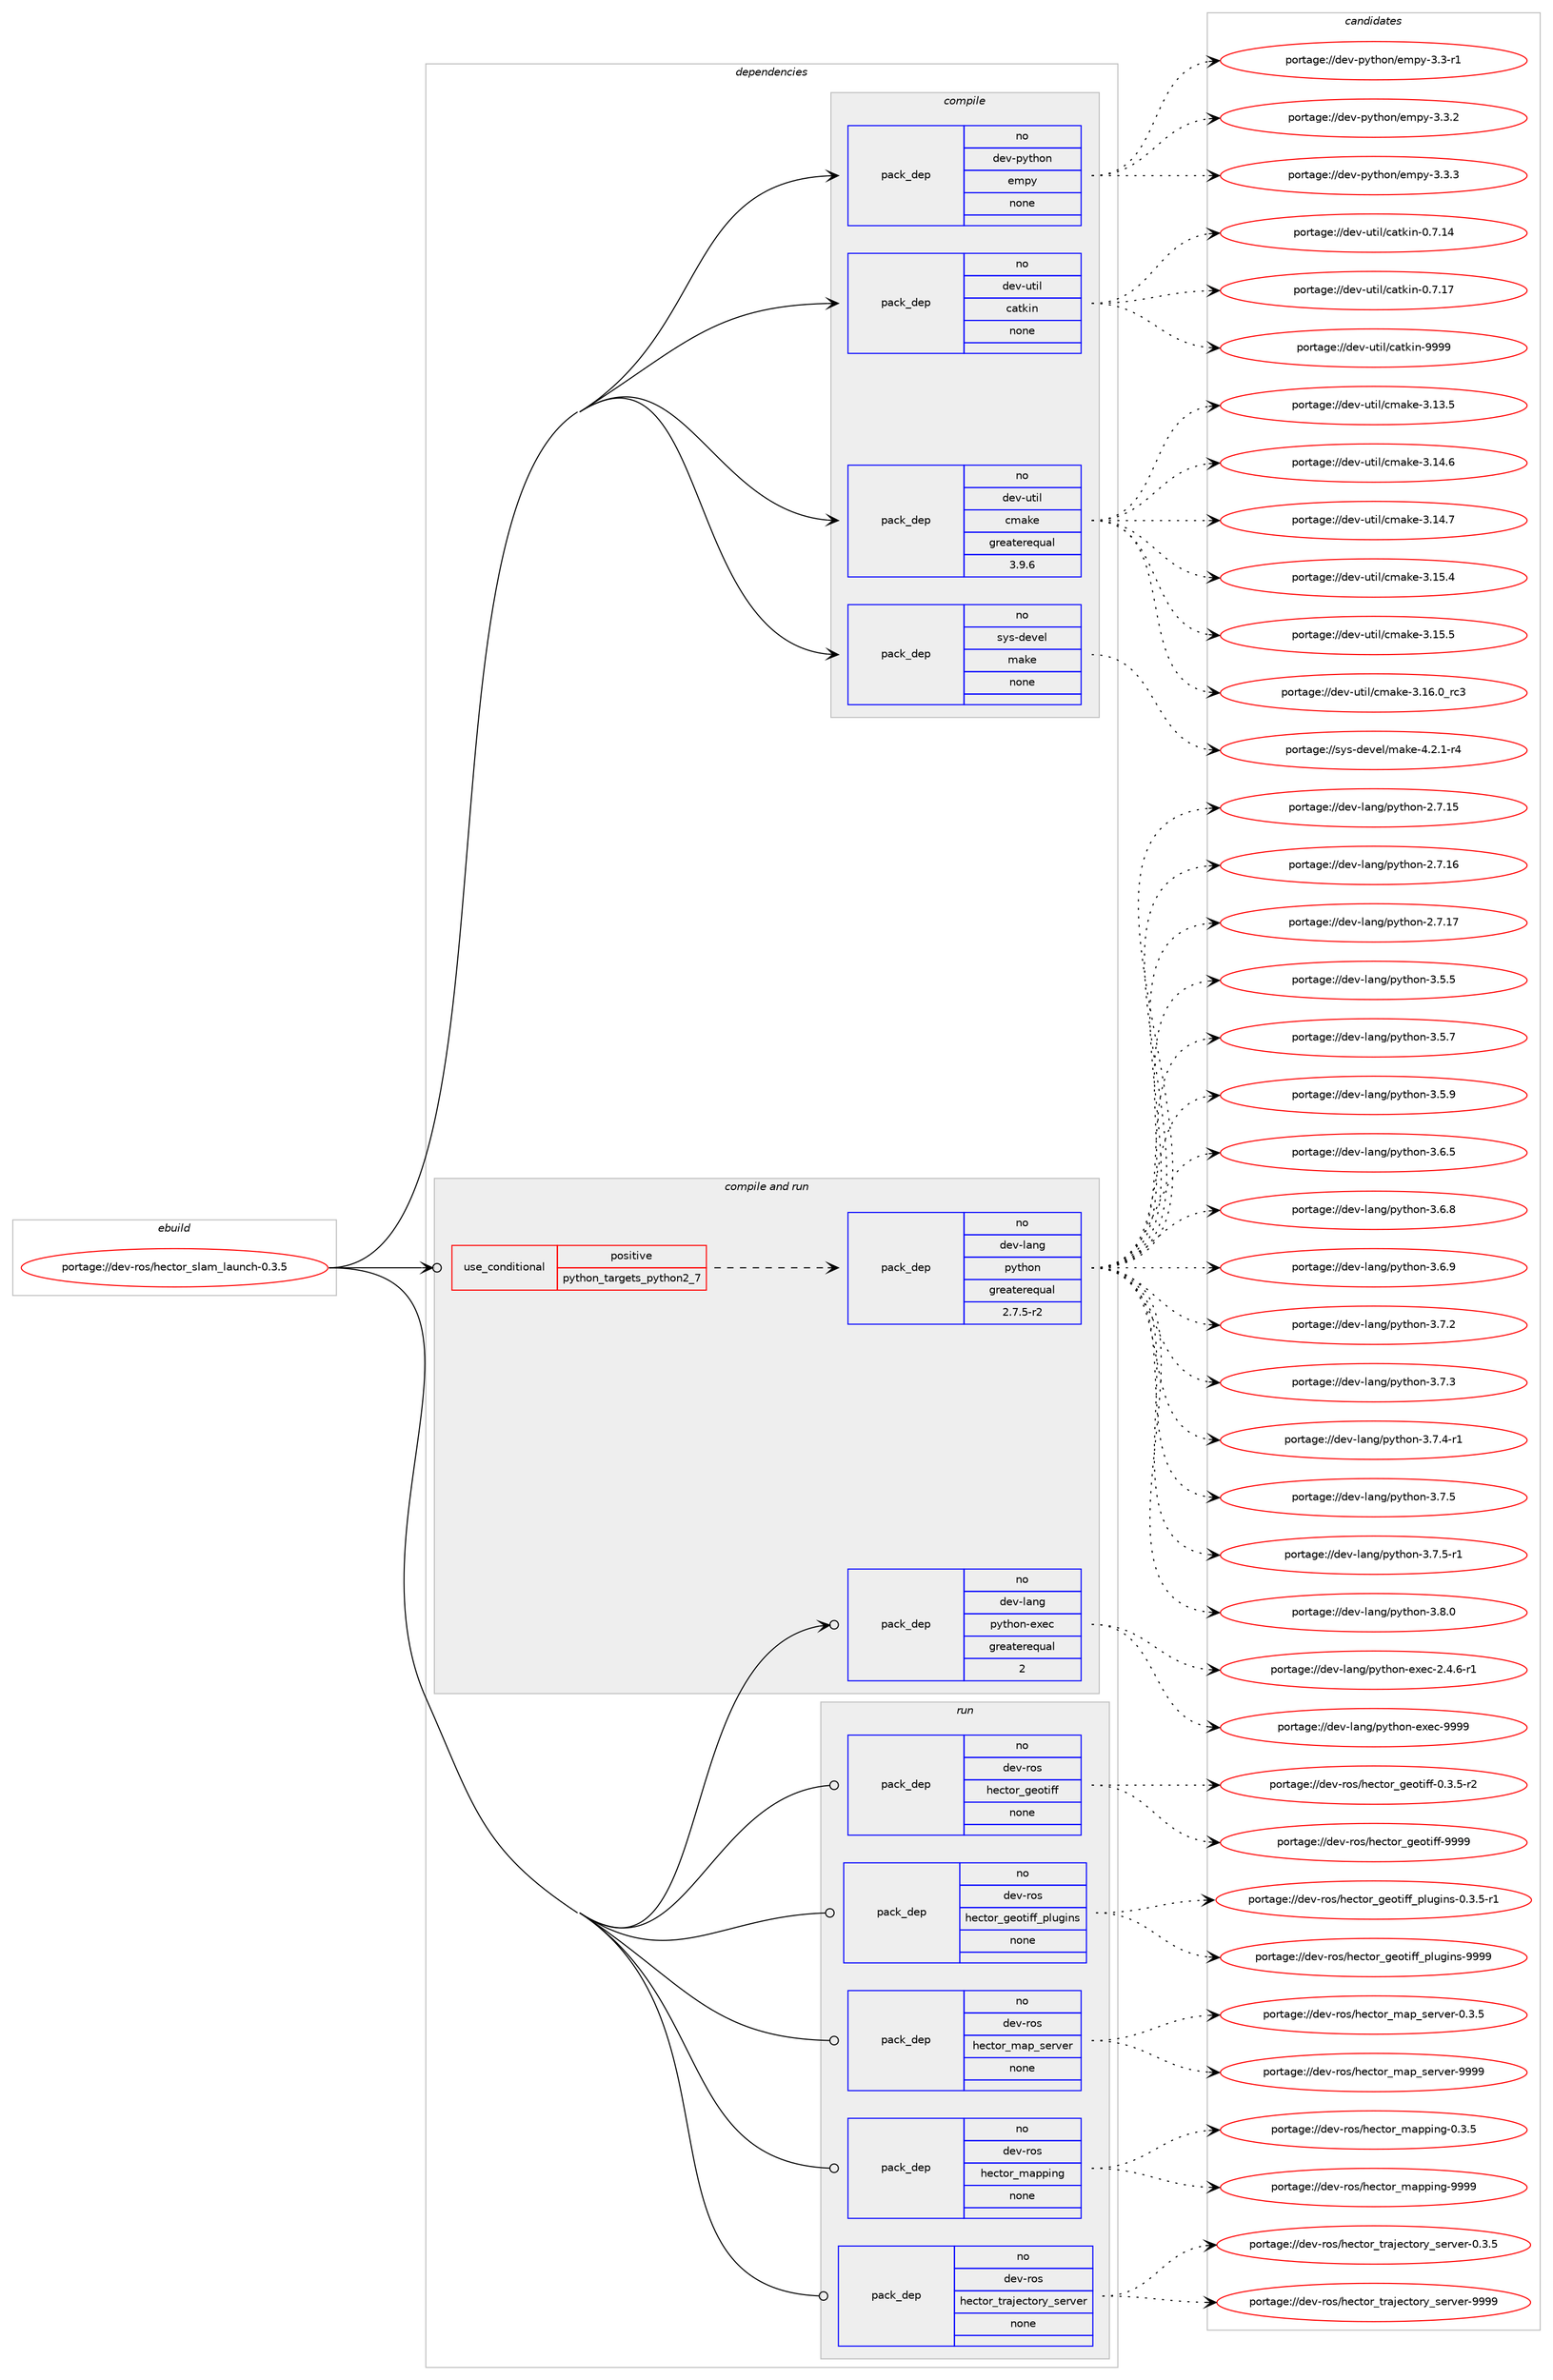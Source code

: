 digraph prolog {

# *************
# Graph options
# *************

newrank=true;
concentrate=true;
compound=true;
graph [rankdir=LR,fontname=Helvetica,fontsize=10,ranksep=1.5];#, ranksep=2.5, nodesep=0.2];
edge  [arrowhead=vee];
node  [fontname=Helvetica,fontsize=10];

# **********
# The ebuild
# **********

subgraph cluster_leftcol {
color=gray;
rank=same;
label=<<i>ebuild</i>>;
id [label="portage://dev-ros/hector_slam_launch-0.3.5", color=red, width=4, href="../dev-ros/hector_slam_launch-0.3.5.svg"];
}

# ****************
# The dependencies
# ****************

subgraph cluster_midcol {
color=gray;
label=<<i>dependencies</i>>;
subgraph cluster_compile {
fillcolor="#eeeeee";
style=filled;
label=<<i>compile</i>>;
subgraph pack142728 {
dependency188966 [label=<<TABLE BORDER="0" CELLBORDER="1" CELLSPACING="0" CELLPADDING="4" WIDTH="220"><TR><TD ROWSPAN="6" CELLPADDING="30">pack_dep</TD></TR><TR><TD WIDTH="110">no</TD></TR><TR><TD>dev-python</TD></TR><TR><TD>empy</TD></TR><TR><TD>none</TD></TR><TR><TD></TD></TR></TABLE>>, shape=none, color=blue];
}
id:e -> dependency188966:w [weight=20,style="solid",arrowhead="vee"];
subgraph pack142729 {
dependency188967 [label=<<TABLE BORDER="0" CELLBORDER="1" CELLSPACING="0" CELLPADDING="4" WIDTH="220"><TR><TD ROWSPAN="6" CELLPADDING="30">pack_dep</TD></TR><TR><TD WIDTH="110">no</TD></TR><TR><TD>dev-util</TD></TR><TR><TD>catkin</TD></TR><TR><TD>none</TD></TR><TR><TD></TD></TR></TABLE>>, shape=none, color=blue];
}
id:e -> dependency188967:w [weight=20,style="solid",arrowhead="vee"];
subgraph pack142730 {
dependency188968 [label=<<TABLE BORDER="0" CELLBORDER="1" CELLSPACING="0" CELLPADDING="4" WIDTH="220"><TR><TD ROWSPAN="6" CELLPADDING="30">pack_dep</TD></TR><TR><TD WIDTH="110">no</TD></TR><TR><TD>dev-util</TD></TR><TR><TD>cmake</TD></TR><TR><TD>greaterequal</TD></TR><TR><TD>3.9.6</TD></TR></TABLE>>, shape=none, color=blue];
}
id:e -> dependency188968:w [weight=20,style="solid",arrowhead="vee"];
subgraph pack142731 {
dependency188969 [label=<<TABLE BORDER="0" CELLBORDER="1" CELLSPACING="0" CELLPADDING="4" WIDTH="220"><TR><TD ROWSPAN="6" CELLPADDING="30">pack_dep</TD></TR><TR><TD WIDTH="110">no</TD></TR><TR><TD>sys-devel</TD></TR><TR><TD>make</TD></TR><TR><TD>none</TD></TR><TR><TD></TD></TR></TABLE>>, shape=none, color=blue];
}
id:e -> dependency188969:w [weight=20,style="solid",arrowhead="vee"];
}
subgraph cluster_compileandrun {
fillcolor="#eeeeee";
style=filled;
label=<<i>compile and run</i>>;
subgraph cond42812 {
dependency188970 [label=<<TABLE BORDER="0" CELLBORDER="1" CELLSPACING="0" CELLPADDING="4"><TR><TD ROWSPAN="3" CELLPADDING="10">use_conditional</TD></TR><TR><TD>positive</TD></TR><TR><TD>python_targets_python2_7</TD></TR></TABLE>>, shape=none, color=red];
subgraph pack142732 {
dependency188971 [label=<<TABLE BORDER="0" CELLBORDER="1" CELLSPACING="0" CELLPADDING="4" WIDTH="220"><TR><TD ROWSPAN="6" CELLPADDING="30">pack_dep</TD></TR><TR><TD WIDTH="110">no</TD></TR><TR><TD>dev-lang</TD></TR><TR><TD>python</TD></TR><TR><TD>greaterequal</TD></TR><TR><TD>2.7.5-r2</TD></TR></TABLE>>, shape=none, color=blue];
}
dependency188970:e -> dependency188971:w [weight=20,style="dashed",arrowhead="vee"];
}
id:e -> dependency188970:w [weight=20,style="solid",arrowhead="odotvee"];
subgraph pack142733 {
dependency188972 [label=<<TABLE BORDER="0" CELLBORDER="1" CELLSPACING="0" CELLPADDING="4" WIDTH="220"><TR><TD ROWSPAN="6" CELLPADDING="30">pack_dep</TD></TR><TR><TD WIDTH="110">no</TD></TR><TR><TD>dev-lang</TD></TR><TR><TD>python-exec</TD></TR><TR><TD>greaterequal</TD></TR><TR><TD>2</TD></TR></TABLE>>, shape=none, color=blue];
}
id:e -> dependency188972:w [weight=20,style="solid",arrowhead="odotvee"];
}
subgraph cluster_run {
fillcolor="#eeeeee";
style=filled;
label=<<i>run</i>>;
subgraph pack142734 {
dependency188973 [label=<<TABLE BORDER="0" CELLBORDER="1" CELLSPACING="0" CELLPADDING="4" WIDTH="220"><TR><TD ROWSPAN="6" CELLPADDING="30">pack_dep</TD></TR><TR><TD WIDTH="110">no</TD></TR><TR><TD>dev-ros</TD></TR><TR><TD>hector_geotiff</TD></TR><TR><TD>none</TD></TR><TR><TD></TD></TR></TABLE>>, shape=none, color=blue];
}
id:e -> dependency188973:w [weight=20,style="solid",arrowhead="odot"];
subgraph pack142735 {
dependency188974 [label=<<TABLE BORDER="0" CELLBORDER="1" CELLSPACING="0" CELLPADDING="4" WIDTH="220"><TR><TD ROWSPAN="6" CELLPADDING="30">pack_dep</TD></TR><TR><TD WIDTH="110">no</TD></TR><TR><TD>dev-ros</TD></TR><TR><TD>hector_geotiff_plugins</TD></TR><TR><TD>none</TD></TR><TR><TD></TD></TR></TABLE>>, shape=none, color=blue];
}
id:e -> dependency188974:w [weight=20,style="solid",arrowhead="odot"];
subgraph pack142736 {
dependency188975 [label=<<TABLE BORDER="0" CELLBORDER="1" CELLSPACING="0" CELLPADDING="4" WIDTH="220"><TR><TD ROWSPAN="6" CELLPADDING="30">pack_dep</TD></TR><TR><TD WIDTH="110">no</TD></TR><TR><TD>dev-ros</TD></TR><TR><TD>hector_map_server</TD></TR><TR><TD>none</TD></TR><TR><TD></TD></TR></TABLE>>, shape=none, color=blue];
}
id:e -> dependency188975:w [weight=20,style="solid",arrowhead="odot"];
subgraph pack142737 {
dependency188976 [label=<<TABLE BORDER="0" CELLBORDER="1" CELLSPACING="0" CELLPADDING="4" WIDTH="220"><TR><TD ROWSPAN="6" CELLPADDING="30">pack_dep</TD></TR><TR><TD WIDTH="110">no</TD></TR><TR><TD>dev-ros</TD></TR><TR><TD>hector_mapping</TD></TR><TR><TD>none</TD></TR><TR><TD></TD></TR></TABLE>>, shape=none, color=blue];
}
id:e -> dependency188976:w [weight=20,style="solid",arrowhead="odot"];
subgraph pack142738 {
dependency188977 [label=<<TABLE BORDER="0" CELLBORDER="1" CELLSPACING="0" CELLPADDING="4" WIDTH="220"><TR><TD ROWSPAN="6" CELLPADDING="30">pack_dep</TD></TR><TR><TD WIDTH="110">no</TD></TR><TR><TD>dev-ros</TD></TR><TR><TD>hector_trajectory_server</TD></TR><TR><TD>none</TD></TR><TR><TD></TD></TR></TABLE>>, shape=none, color=blue];
}
id:e -> dependency188977:w [weight=20,style="solid",arrowhead="odot"];
}
}

# **************
# The candidates
# **************

subgraph cluster_choices {
rank=same;
color=gray;
label=<<i>candidates</i>>;

subgraph choice142728 {
color=black;
nodesep=1;
choiceportage1001011184511212111610411111047101109112121455146514511449 [label="portage://dev-python/empy-3.3-r1", color=red, width=4,href="../dev-python/empy-3.3-r1.svg"];
choiceportage1001011184511212111610411111047101109112121455146514650 [label="portage://dev-python/empy-3.3.2", color=red, width=4,href="../dev-python/empy-3.3.2.svg"];
choiceportage1001011184511212111610411111047101109112121455146514651 [label="portage://dev-python/empy-3.3.3", color=red, width=4,href="../dev-python/empy-3.3.3.svg"];
dependency188966:e -> choiceportage1001011184511212111610411111047101109112121455146514511449:w [style=dotted,weight="100"];
dependency188966:e -> choiceportage1001011184511212111610411111047101109112121455146514650:w [style=dotted,weight="100"];
dependency188966:e -> choiceportage1001011184511212111610411111047101109112121455146514651:w [style=dotted,weight="100"];
}
subgraph choice142729 {
color=black;
nodesep=1;
choiceportage1001011184511711610510847999711610710511045484655464952 [label="portage://dev-util/catkin-0.7.14", color=red, width=4,href="../dev-util/catkin-0.7.14.svg"];
choiceportage1001011184511711610510847999711610710511045484655464955 [label="portage://dev-util/catkin-0.7.17", color=red, width=4,href="../dev-util/catkin-0.7.17.svg"];
choiceportage100101118451171161051084799971161071051104557575757 [label="portage://dev-util/catkin-9999", color=red, width=4,href="../dev-util/catkin-9999.svg"];
dependency188967:e -> choiceportage1001011184511711610510847999711610710511045484655464952:w [style=dotted,weight="100"];
dependency188967:e -> choiceportage1001011184511711610510847999711610710511045484655464955:w [style=dotted,weight="100"];
dependency188967:e -> choiceportage100101118451171161051084799971161071051104557575757:w [style=dotted,weight="100"];
}
subgraph choice142730 {
color=black;
nodesep=1;
choiceportage1001011184511711610510847991099710710145514649514653 [label="portage://dev-util/cmake-3.13.5", color=red, width=4,href="../dev-util/cmake-3.13.5.svg"];
choiceportage1001011184511711610510847991099710710145514649524654 [label="portage://dev-util/cmake-3.14.6", color=red, width=4,href="../dev-util/cmake-3.14.6.svg"];
choiceportage1001011184511711610510847991099710710145514649524655 [label="portage://dev-util/cmake-3.14.7", color=red, width=4,href="../dev-util/cmake-3.14.7.svg"];
choiceportage1001011184511711610510847991099710710145514649534652 [label="portage://dev-util/cmake-3.15.4", color=red, width=4,href="../dev-util/cmake-3.15.4.svg"];
choiceportage1001011184511711610510847991099710710145514649534653 [label="portage://dev-util/cmake-3.15.5", color=red, width=4,href="../dev-util/cmake-3.15.5.svg"];
choiceportage1001011184511711610510847991099710710145514649544648951149951 [label="portage://dev-util/cmake-3.16.0_rc3", color=red, width=4,href="../dev-util/cmake-3.16.0_rc3.svg"];
dependency188968:e -> choiceportage1001011184511711610510847991099710710145514649514653:w [style=dotted,weight="100"];
dependency188968:e -> choiceportage1001011184511711610510847991099710710145514649524654:w [style=dotted,weight="100"];
dependency188968:e -> choiceportage1001011184511711610510847991099710710145514649524655:w [style=dotted,weight="100"];
dependency188968:e -> choiceportage1001011184511711610510847991099710710145514649534652:w [style=dotted,weight="100"];
dependency188968:e -> choiceportage1001011184511711610510847991099710710145514649534653:w [style=dotted,weight="100"];
dependency188968:e -> choiceportage1001011184511711610510847991099710710145514649544648951149951:w [style=dotted,weight="100"];
}
subgraph choice142731 {
color=black;
nodesep=1;
choiceportage1151211154510010111810110847109971071014552465046494511452 [label="portage://sys-devel/make-4.2.1-r4", color=red, width=4,href="../sys-devel/make-4.2.1-r4.svg"];
dependency188969:e -> choiceportage1151211154510010111810110847109971071014552465046494511452:w [style=dotted,weight="100"];
}
subgraph choice142732 {
color=black;
nodesep=1;
choiceportage10010111845108971101034711212111610411111045504655464953 [label="portage://dev-lang/python-2.7.15", color=red, width=4,href="../dev-lang/python-2.7.15.svg"];
choiceportage10010111845108971101034711212111610411111045504655464954 [label="portage://dev-lang/python-2.7.16", color=red, width=4,href="../dev-lang/python-2.7.16.svg"];
choiceportage10010111845108971101034711212111610411111045504655464955 [label="portage://dev-lang/python-2.7.17", color=red, width=4,href="../dev-lang/python-2.7.17.svg"];
choiceportage100101118451089711010347112121116104111110455146534653 [label="portage://dev-lang/python-3.5.5", color=red, width=4,href="../dev-lang/python-3.5.5.svg"];
choiceportage100101118451089711010347112121116104111110455146534655 [label="portage://dev-lang/python-3.5.7", color=red, width=4,href="../dev-lang/python-3.5.7.svg"];
choiceportage100101118451089711010347112121116104111110455146534657 [label="portage://dev-lang/python-3.5.9", color=red, width=4,href="../dev-lang/python-3.5.9.svg"];
choiceportage100101118451089711010347112121116104111110455146544653 [label="portage://dev-lang/python-3.6.5", color=red, width=4,href="../dev-lang/python-3.6.5.svg"];
choiceportage100101118451089711010347112121116104111110455146544656 [label="portage://dev-lang/python-3.6.8", color=red, width=4,href="../dev-lang/python-3.6.8.svg"];
choiceportage100101118451089711010347112121116104111110455146544657 [label="portage://dev-lang/python-3.6.9", color=red, width=4,href="../dev-lang/python-3.6.9.svg"];
choiceportage100101118451089711010347112121116104111110455146554650 [label="portage://dev-lang/python-3.7.2", color=red, width=4,href="../dev-lang/python-3.7.2.svg"];
choiceportage100101118451089711010347112121116104111110455146554651 [label="portage://dev-lang/python-3.7.3", color=red, width=4,href="../dev-lang/python-3.7.3.svg"];
choiceportage1001011184510897110103471121211161041111104551465546524511449 [label="portage://dev-lang/python-3.7.4-r1", color=red, width=4,href="../dev-lang/python-3.7.4-r1.svg"];
choiceportage100101118451089711010347112121116104111110455146554653 [label="portage://dev-lang/python-3.7.5", color=red, width=4,href="../dev-lang/python-3.7.5.svg"];
choiceportage1001011184510897110103471121211161041111104551465546534511449 [label="portage://dev-lang/python-3.7.5-r1", color=red, width=4,href="../dev-lang/python-3.7.5-r1.svg"];
choiceportage100101118451089711010347112121116104111110455146564648 [label="portage://dev-lang/python-3.8.0", color=red, width=4,href="../dev-lang/python-3.8.0.svg"];
dependency188971:e -> choiceportage10010111845108971101034711212111610411111045504655464953:w [style=dotted,weight="100"];
dependency188971:e -> choiceportage10010111845108971101034711212111610411111045504655464954:w [style=dotted,weight="100"];
dependency188971:e -> choiceportage10010111845108971101034711212111610411111045504655464955:w [style=dotted,weight="100"];
dependency188971:e -> choiceportage100101118451089711010347112121116104111110455146534653:w [style=dotted,weight="100"];
dependency188971:e -> choiceportage100101118451089711010347112121116104111110455146534655:w [style=dotted,weight="100"];
dependency188971:e -> choiceportage100101118451089711010347112121116104111110455146534657:w [style=dotted,weight="100"];
dependency188971:e -> choiceportage100101118451089711010347112121116104111110455146544653:w [style=dotted,weight="100"];
dependency188971:e -> choiceportage100101118451089711010347112121116104111110455146544656:w [style=dotted,weight="100"];
dependency188971:e -> choiceportage100101118451089711010347112121116104111110455146544657:w [style=dotted,weight="100"];
dependency188971:e -> choiceportage100101118451089711010347112121116104111110455146554650:w [style=dotted,weight="100"];
dependency188971:e -> choiceportage100101118451089711010347112121116104111110455146554651:w [style=dotted,weight="100"];
dependency188971:e -> choiceportage1001011184510897110103471121211161041111104551465546524511449:w [style=dotted,weight="100"];
dependency188971:e -> choiceportage100101118451089711010347112121116104111110455146554653:w [style=dotted,weight="100"];
dependency188971:e -> choiceportage1001011184510897110103471121211161041111104551465546534511449:w [style=dotted,weight="100"];
dependency188971:e -> choiceportage100101118451089711010347112121116104111110455146564648:w [style=dotted,weight="100"];
}
subgraph choice142733 {
color=black;
nodesep=1;
choiceportage10010111845108971101034711212111610411111045101120101994550465246544511449 [label="portage://dev-lang/python-exec-2.4.6-r1", color=red, width=4,href="../dev-lang/python-exec-2.4.6-r1.svg"];
choiceportage10010111845108971101034711212111610411111045101120101994557575757 [label="portage://dev-lang/python-exec-9999", color=red, width=4,href="../dev-lang/python-exec-9999.svg"];
dependency188972:e -> choiceportage10010111845108971101034711212111610411111045101120101994550465246544511449:w [style=dotted,weight="100"];
dependency188972:e -> choiceportage10010111845108971101034711212111610411111045101120101994557575757:w [style=dotted,weight="100"];
}
subgraph choice142734 {
color=black;
nodesep=1;
choiceportage100101118451141111154710410199116111114951031011111161051021024548465146534511450 [label="portage://dev-ros/hector_geotiff-0.3.5-r2", color=red, width=4,href="../dev-ros/hector_geotiff-0.3.5-r2.svg"];
choiceportage100101118451141111154710410199116111114951031011111161051021024557575757 [label="portage://dev-ros/hector_geotiff-9999", color=red, width=4,href="../dev-ros/hector_geotiff-9999.svg"];
dependency188973:e -> choiceportage100101118451141111154710410199116111114951031011111161051021024548465146534511450:w [style=dotted,weight="100"];
dependency188973:e -> choiceportage100101118451141111154710410199116111114951031011111161051021024557575757:w [style=dotted,weight="100"];
}
subgraph choice142735 {
color=black;
nodesep=1;
choiceportage10010111845114111115471041019911611111495103101111116105102102951121081171031051101154548465146534511449 [label="portage://dev-ros/hector_geotiff_plugins-0.3.5-r1", color=red, width=4,href="../dev-ros/hector_geotiff_plugins-0.3.5-r1.svg"];
choiceportage10010111845114111115471041019911611111495103101111116105102102951121081171031051101154557575757 [label="portage://dev-ros/hector_geotiff_plugins-9999", color=red, width=4,href="../dev-ros/hector_geotiff_plugins-9999.svg"];
dependency188974:e -> choiceportage10010111845114111115471041019911611111495103101111116105102102951121081171031051101154548465146534511449:w [style=dotted,weight="100"];
dependency188974:e -> choiceportage10010111845114111115471041019911611111495103101111116105102102951121081171031051101154557575757:w [style=dotted,weight="100"];
}
subgraph choice142736 {
color=black;
nodesep=1;
choiceportage100101118451141111154710410199116111114951099711295115101114118101114454846514653 [label="portage://dev-ros/hector_map_server-0.3.5", color=red, width=4,href="../dev-ros/hector_map_server-0.3.5.svg"];
choiceportage1001011184511411111547104101991161111149510997112951151011141181011144557575757 [label="portage://dev-ros/hector_map_server-9999", color=red, width=4,href="../dev-ros/hector_map_server-9999.svg"];
dependency188975:e -> choiceportage100101118451141111154710410199116111114951099711295115101114118101114454846514653:w [style=dotted,weight="100"];
dependency188975:e -> choiceportage1001011184511411111547104101991161111149510997112951151011141181011144557575757:w [style=dotted,weight="100"];
}
subgraph choice142737 {
color=black;
nodesep=1;
choiceportage1001011184511411111547104101991161111149510997112112105110103454846514653 [label="portage://dev-ros/hector_mapping-0.3.5", color=red, width=4,href="../dev-ros/hector_mapping-0.3.5.svg"];
choiceportage10010111845114111115471041019911611111495109971121121051101034557575757 [label="portage://dev-ros/hector_mapping-9999", color=red, width=4,href="../dev-ros/hector_mapping-9999.svg"];
dependency188976:e -> choiceportage1001011184511411111547104101991161111149510997112112105110103454846514653:w [style=dotted,weight="100"];
dependency188976:e -> choiceportage10010111845114111115471041019911611111495109971121121051101034557575757:w [style=dotted,weight="100"];
}
subgraph choice142738 {
color=black;
nodesep=1;
choiceportage10010111845114111115471041019911611111495116114971061019911611111412195115101114118101114454846514653 [label="portage://dev-ros/hector_trajectory_server-0.3.5", color=red, width=4,href="../dev-ros/hector_trajectory_server-0.3.5.svg"];
choiceportage100101118451141111154710410199116111114951161149710610199116111114121951151011141181011144557575757 [label="portage://dev-ros/hector_trajectory_server-9999", color=red, width=4,href="../dev-ros/hector_trajectory_server-9999.svg"];
dependency188977:e -> choiceportage10010111845114111115471041019911611111495116114971061019911611111412195115101114118101114454846514653:w [style=dotted,weight="100"];
dependency188977:e -> choiceportage100101118451141111154710410199116111114951161149710610199116111114121951151011141181011144557575757:w [style=dotted,weight="100"];
}
}

}
